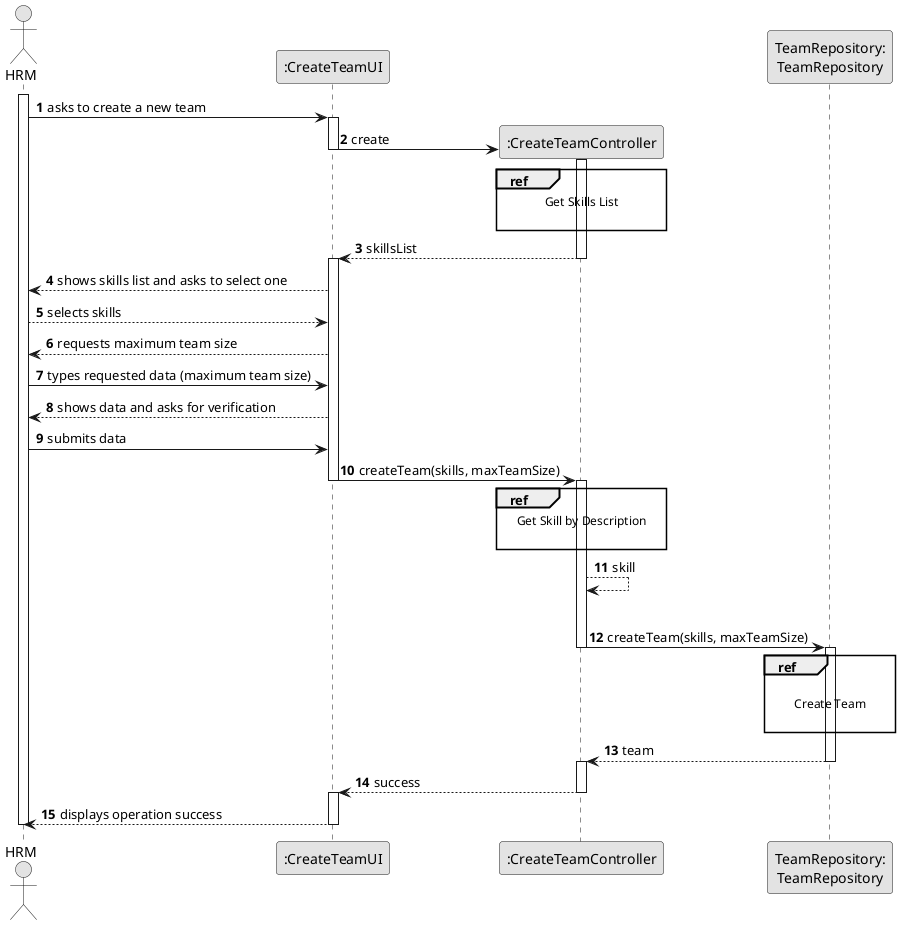 @startuml
skinparam monochrome true
skinparam packageStyle rectangle
skinparam shadowing false

autonumber

'hide footbox
actor "HRM" as ADM
participant ":CreateTeamUI" as UI
participant ":CreateTeamController" as CTRL
participant "TeamRepository:\nTeamRepository" as TeamRepository

activate ADM

    ADM -> UI : asks to create a new team
    activate UI

                UI -> CTRL** : create
                deactivate UI
                activate CTRL

                    ref over CTRL
                                Get Skills List

                            end ref

                    CTRL --> UI : skillsList
                deactivate CTRL
                activate UI

                UI --> ADM : shows skills list and asks to select one

        ADM --> UI : selects skills

        UI --> ADM : requests maximum team size

    ADM -> UI : types requested data (maximum team size)

        UI --> ADM : shows data and asks for verification

    ADM -> UI : submits data

        UI -> CTRL : createTeam(skills, maxTeamSize)
        deactivate UI
        activate CTRL

            ref over CTRL
                        Get Skill by Description

                    end ref
                    CTRL --> CTRL : skill


            |||
                CTRL -> TeamRepository: createTeam(skills, maxTeamSize)
                deactivate CTRL
                activate TeamRepository

                ref over TeamRepository

                            Create Team

                        end ref

            TeamRepository --> CTRL: team
            deactivate TeamRepository
            activate CTRL

            CTRL --> UI : success
            deactivate CTRL
            activate UI
            UI --> ADM: displays operation success
    deactivate UI

deactivate ADM

@enduml